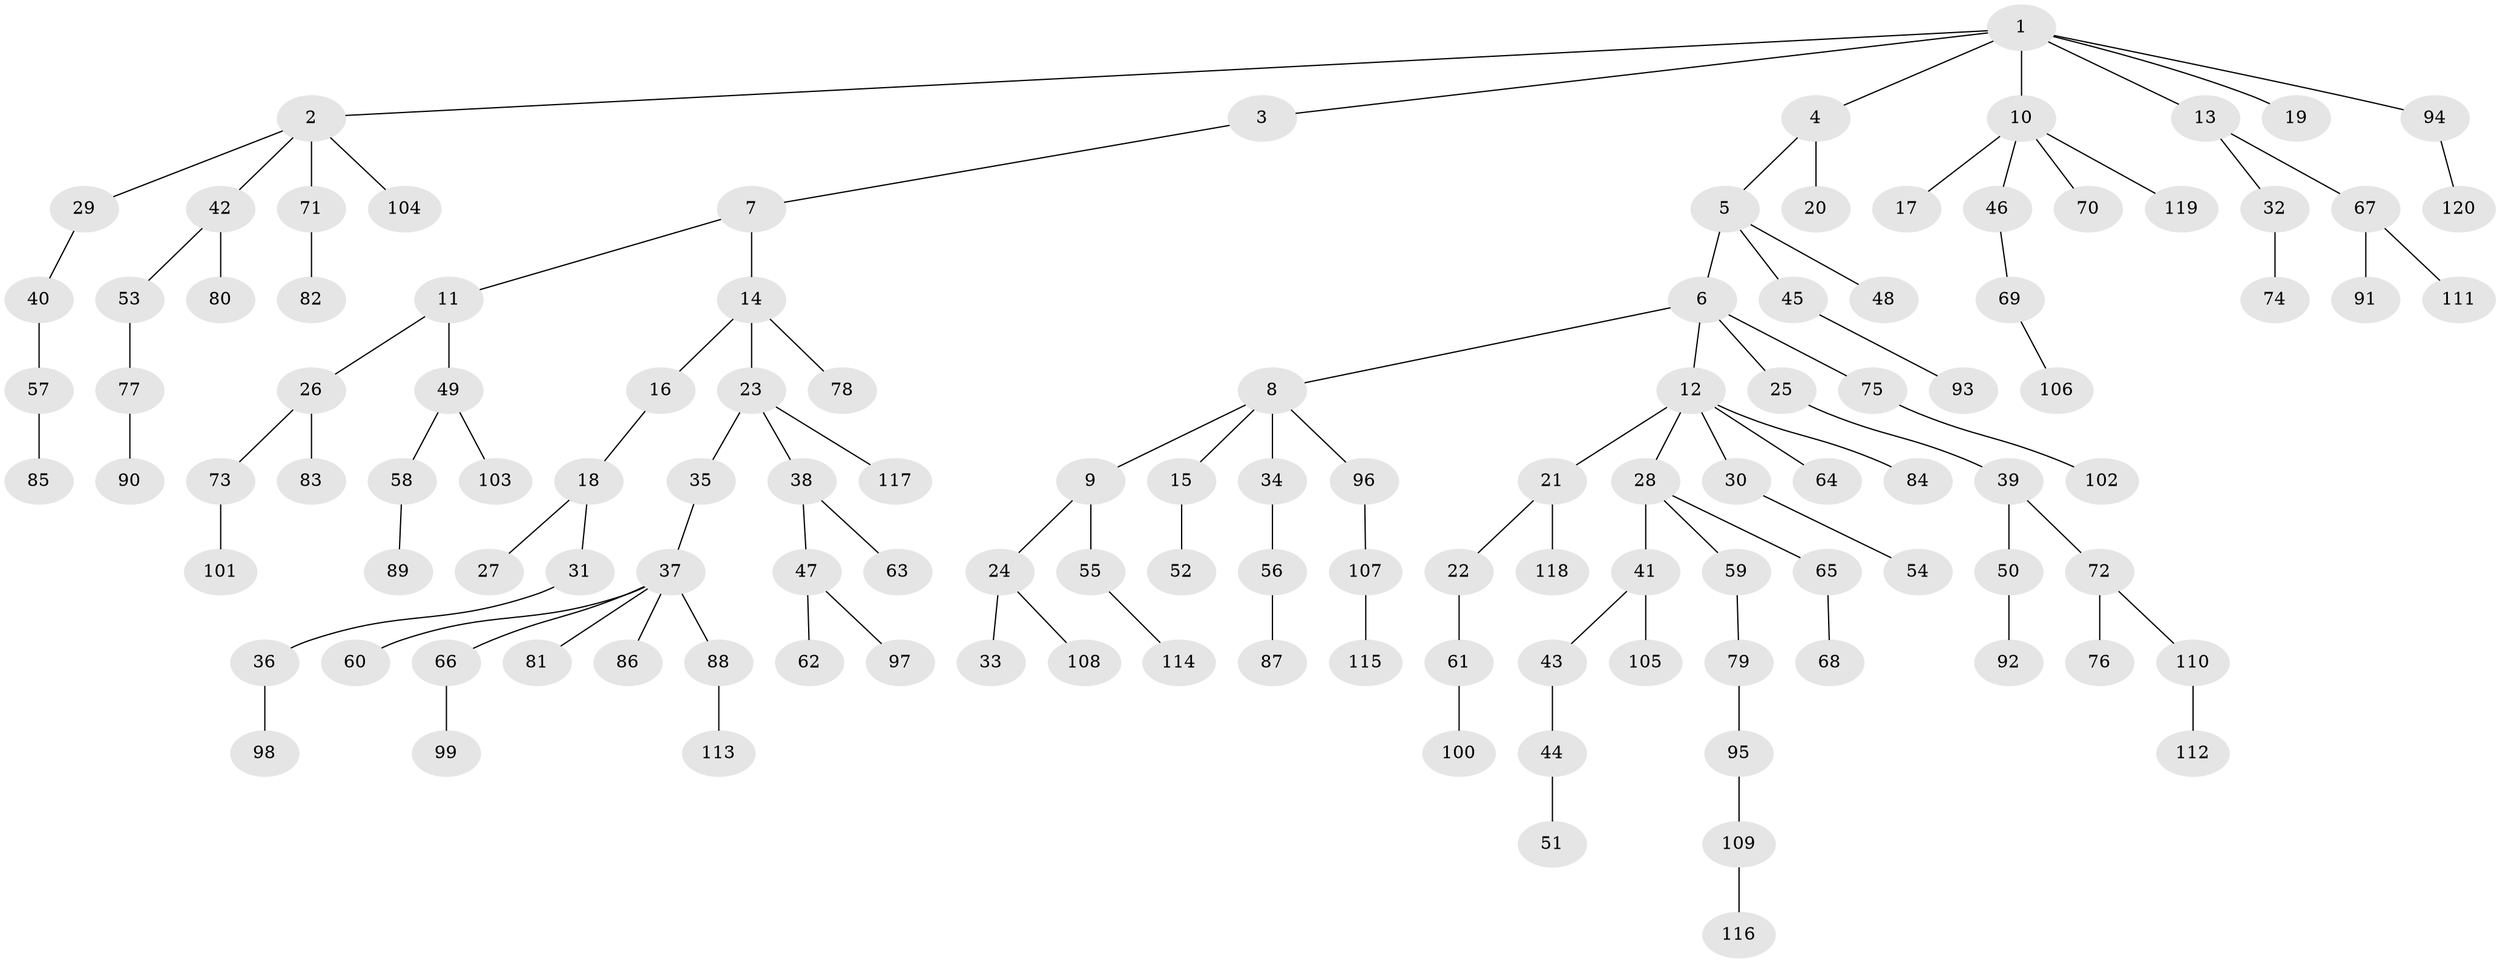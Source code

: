 // Generated by graph-tools (version 1.1) at 2025/02/03/09/25 03:02:30]
// undirected, 120 vertices, 119 edges
graph export_dot {
graph [start="1"]
  node [color=gray90,style=filled];
  1;
  2;
  3;
  4;
  5;
  6;
  7;
  8;
  9;
  10;
  11;
  12;
  13;
  14;
  15;
  16;
  17;
  18;
  19;
  20;
  21;
  22;
  23;
  24;
  25;
  26;
  27;
  28;
  29;
  30;
  31;
  32;
  33;
  34;
  35;
  36;
  37;
  38;
  39;
  40;
  41;
  42;
  43;
  44;
  45;
  46;
  47;
  48;
  49;
  50;
  51;
  52;
  53;
  54;
  55;
  56;
  57;
  58;
  59;
  60;
  61;
  62;
  63;
  64;
  65;
  66;
  67;
  68;
  69;
  70;
  71;
  72;
  73;
  74;
  75;
  76;
  77;
  78;
  79;
  80;
  81;
  82;
  83;
  84;
  85;
  86;
  87;
  88;
  89;
  90;
  91;
  92;
  93;
  94;
  95;
  96;
  97;
  98;
  99;
  100;
  101;
  102;
  103;
  104;
  105;
  106;
  107;
  108;
  109;
  110;
  111;
  112;
  113;
  114;
  115;
  116;
  117;
  118;
  119;
  120;
  1 -- 2;
  1 -- 3;
  1 -- 4;
  1 -- 10;
  1 -- 13;
  1 -- 19;
  1 -- 94;
  2 -- 29;
  2 -- 42;
  2 -- 71;
  2 -- 104;
  3 -- 7;
  4 -- 5;
  4 -- 20;
  5 -- 6;
  5 -- 45;
  5 -- 48;
  6 -- 8;
  6 -- 12;
  6 -- 25;
  6 -- 75;
  7 -- 11;
  7 -- 14;
  8 -- 9;
  8 -- 15;
  8 -- 34;
  8 -- 96;
  9 -- 24;
  9 -- 55;
  10 -- 17;
  10 -- 46;
  10 -- 70;
  10 -- 119;
  11 -- 26;
  11 -- 49;
  12 -- 21;
  12 -- 28;
  12 -- 30;
  12 -- 64;
  12 -- 84;
  13 -- 32;
  13 -- 67;
  14 -- 16;
  14 -- 23;
  14 -- 78;
  15 -- 52;
  16 -- 18;
  18 -- 27;
  18 -- 31;
  21 -- 22;
  21 -- 118;
  22 -- 61;
  23 -- 35;
  23 -- 38;
  23 -- 117;
  24 -- 33;
  24 -- 108;
  25 -- 39;
  26 -- 73;
  26 -- 83;
  28 -- 41;
  28 -- 59;
  28 -- 65;
  29 -- 40;
  30 -- 54;
  31 -- 36;
  32 -- 74;
  34 -- 56;
  35 -- 37;
  36 -- 98;
  37 -- 60;
  37 -- 66;
  37 -- 81;
  37 -- 86;
  37 -- 88;
  38 -- 47;
  38 -- 63;
  39 -- 50;
  39 -- 72;
  40 -- 57;
  41 -- 43;
  41 -- 105;
  42 -- 53;
  42 -- 80;
  43 -- 44;
  44 -- 51;
  45 -- 93;
  46 -- 69;
  47 -- 62;
  47 -- 97;
  49 -- 58;
  49 -- 103;
  50 -- 92;
  53 -- 77;
  55 -- 114;
  56 -- 87;
  57 -- 85;
  58 -- 89;
  59 -- 79;
  61 -- 100;
  65 -- 68;
  66 -- 99;
  67 -- 91;
  67 -- 111;
  69 -- 106;
  71 -- 82;
  72 -- 76;
  72 -- 110;
  73 -- 101;
  75 -- 102;
  77 -- 90;
  79 -- 95;
  88 -- 113;
  94 -- 120;
  95 -- 109;
  96 -- 107;
  107 -- 115;
  109 -- 116;
  110 -- 112;
}
